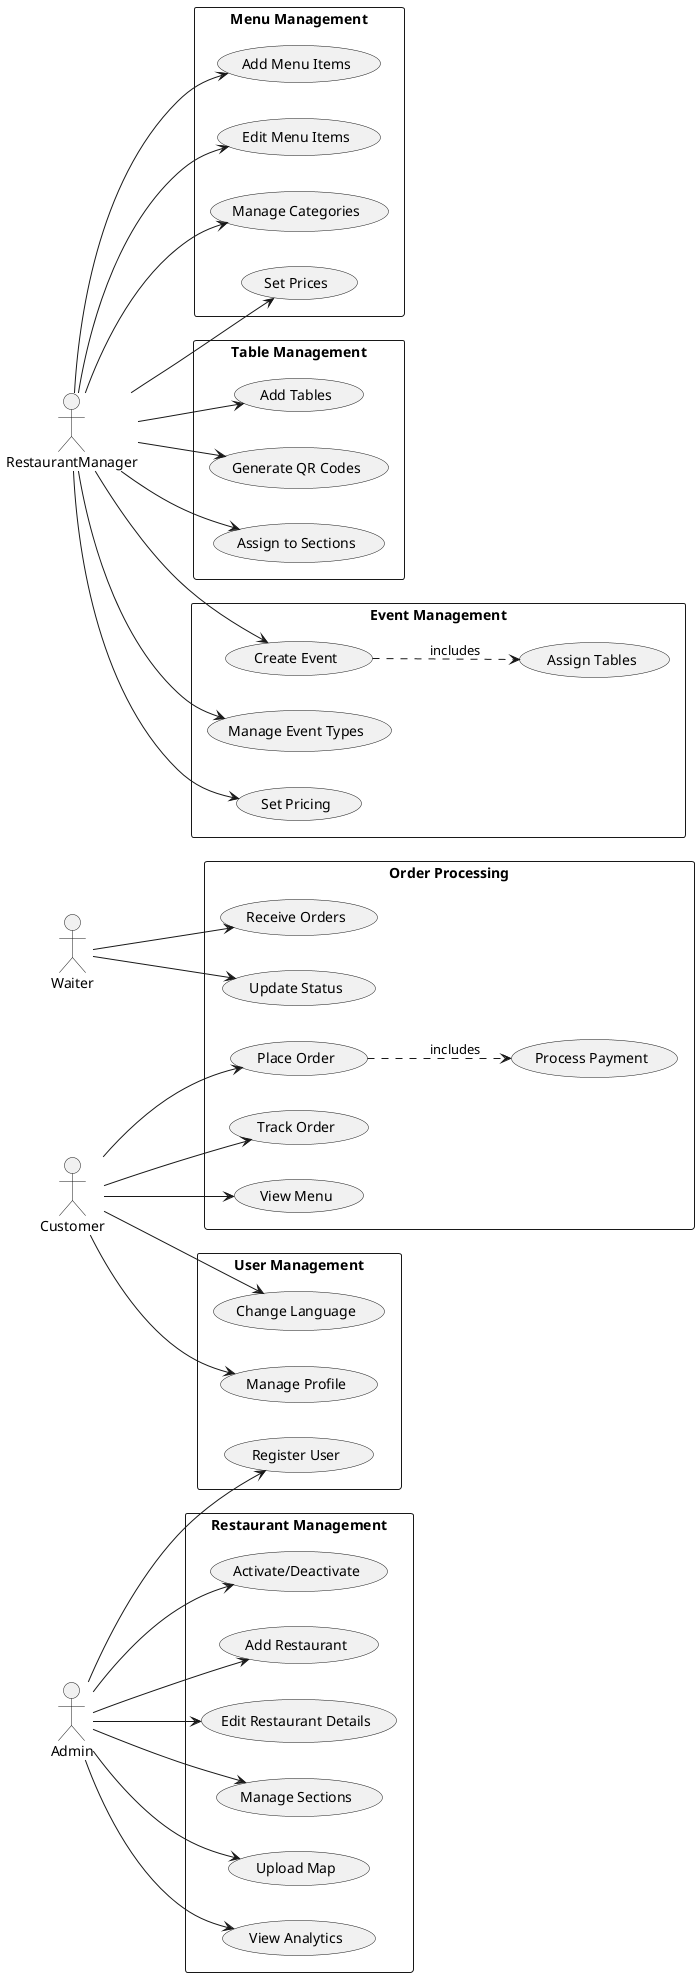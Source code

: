 @startuml
left to right direction

actor Customer
actor Waiter
actor Admin
actor RestaurantManager

rectangle "Order Processing" {
    Customer --> (View Menu)
    Customer --> (Place Order)
    Customer --> (Track Order)
    (Place Order) ..> (Process Payment) : includes
    Waiter --> (Receive Orders)
    Waiter --> (Update Status)
}

rectangle "User Management" {
    Customer --> (Change Language)
    Customer --> (Manage Profile)
    Admin --> (Register User)
}

rectangle "Restaurant Management" {
    Admin --> (View Analytics)
    Admin --> (Activate/Deactivate)
    Admin --> (Add Restaurant)
    Admin --> (Edit Restaurant Details)
    Admin --> (Manage Sections)
    Admin --> (Upload Map)
}

rectangle "Menu Management" {
    RestaurantManager --> (Add Menu Items)
    RestaurantManager --> (Edit Menu Items)
    RestaurantManager --> (Manage Categories)
    RestaurantManager --> (Set Prices)
}

rectangle "Table Management" {
    RestaurantManager --> (Add Tables)
    RestaurantManager --> (Generate QR Codes)
    RestaurantManager --> (Assign to Sections)
}

rectangle "Event Management" {
    RestaurantManager --> (Create Event)
    (Create Event) ..> (Assign Tables) : includes
    RestaurantManager --> (Manage Event Types)
    RestaurantManager --> (Set Pricing)
}

@enduml